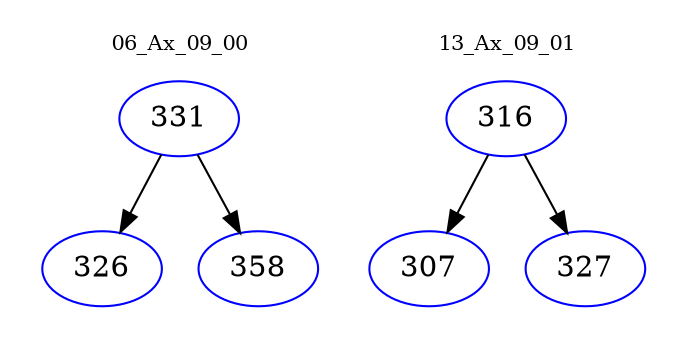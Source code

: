 digraph{
subgraph cluster_0 {
color = white
label = "06_Ax_09_00";
fontsize=10;
T0_331 [label="331", color="blue"]
T0_331 -> T0_326 [color="black"]
T0_326 [label="326", color="blue"]
T0_331 -> T0_358 [color="black"]
T0_358 [label="358", color="blue"]
}
subgraph cluster_1 {
color = white
label = "13_Ax_09_01";
fontsize=10;
T1_316 [label="316", color="blue"]
T1_316 -> T1_307 [color="black"]
T1_307 [label="307", color="blue"]
T1_316 -> T1_327 [color="black"]
T1_327 [label="327", color="blue"]
}
}
